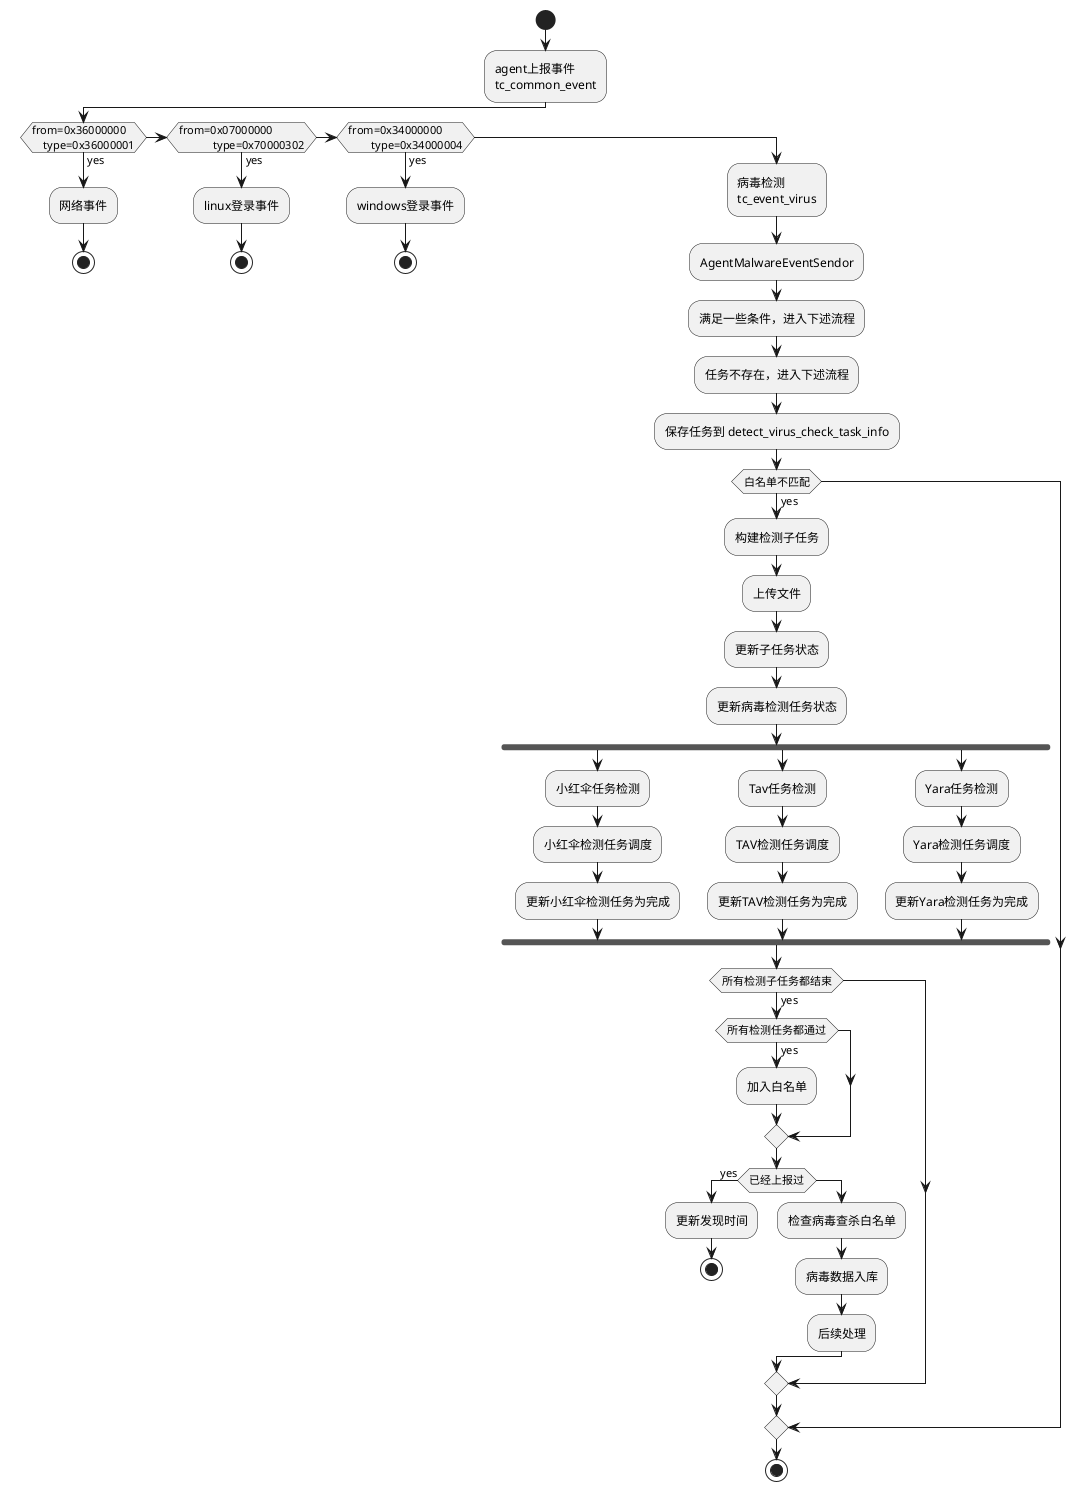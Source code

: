 @startuml

start

:agent上报事件
tc_common_event;
if (from=0x36000000
    type=0x36000001) then (yes)
    :网络事件;
    stop
elseif (from=0x07000000
            type=0x70000302) then(yes)
    :linux登录事件;
    stop
elseif (from=0x34000000
        type=0x34000004) then(yes)
    :windows登录事件;
    stop
else
    :病毒检测
    tc_event_virus;
    :AgentMalwareEventSendor;
    :满足一些条件，进入下述流程;
    :任务不存在，进入下述流程;

    :保存任务到 detect_virus_check_task_info;
    if (白名单不匹配) then(yes)
        :构建检测子任务;
        :上传文件;
        :更新子任务状态;
        :更新病毒检测任务状态;

        fork
        :小红伞任务检测;
        :小红伞检测任务调度;
        :更新小红伞检测任务为完成;
        fork again
        :Tav任务检测;
        :TAV检测任务调度;
        :更新TAV检测任务为完成;
        fork again
        :Yara任务检测;
        :Yara检测任务调度;
        :更新Yara检测任务为完成;
        end fork

        if (所有检测子任务都结束) then(yes)
           if (所有检测任务都通过) then(yes)
               :加入白名单;
           endif

           if (已经上报过) then(yes)
               :更新发现时间;
               stop
           else
               :检查病毒查杀白名单;
               :病毒数据入库;
               :后续处理;
        endif
    endif

endif

stop

@enduml